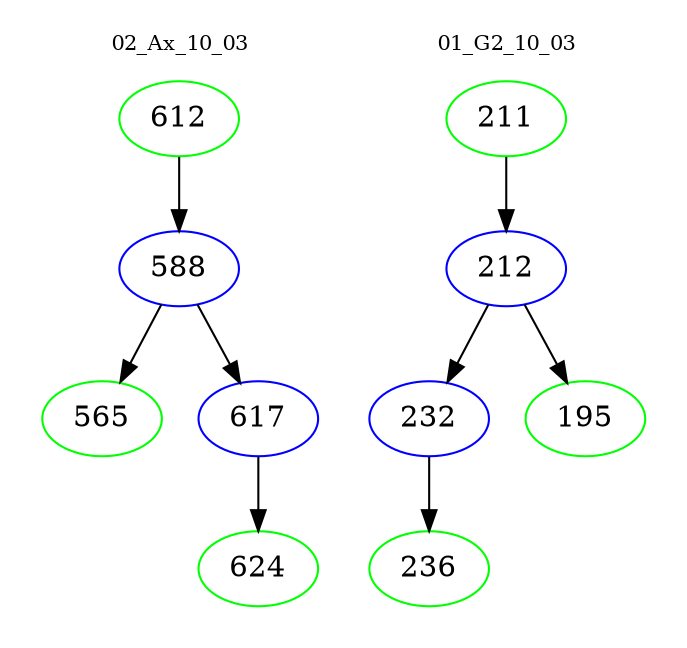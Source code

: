 digraph{
subgraph cluster_0 {
color = white
label = "02_Ax_10_03";
fontsize=10;
T0_612 [label="612", color="green"]
T0_612 -> T0_588 [color="black"]
T0_588 [label="588", color="blue"]
T0_588 -> T0_565 [color="black"]
T0_565 [label="565", color="green"]
T0_588 -> T0_617 [color="black"]
T0_617 [label="617", color="blue"]
T0_617 -> T0_624 [color="black"]
T0_624 [label="624", color="green"]
}
subgraph cluster_1 {
color = white
label = "01_G2_10_03";
fontsize=10;
T1_211 [label="211", color="green"]
T1_211 -> T1_212 [color="black"]
T1_212 [label="212", color="blue"]
T1_212 -> T1_232 [color="black"]
T1_232 [label="232", color="blue"]
T1_232 -> T1_236 [color="black"]
T1_236 [label="236", color="green"]
T1_212 -> T1_195 [color="black"]
T1_195 [label="195", color="green"]
}
}
